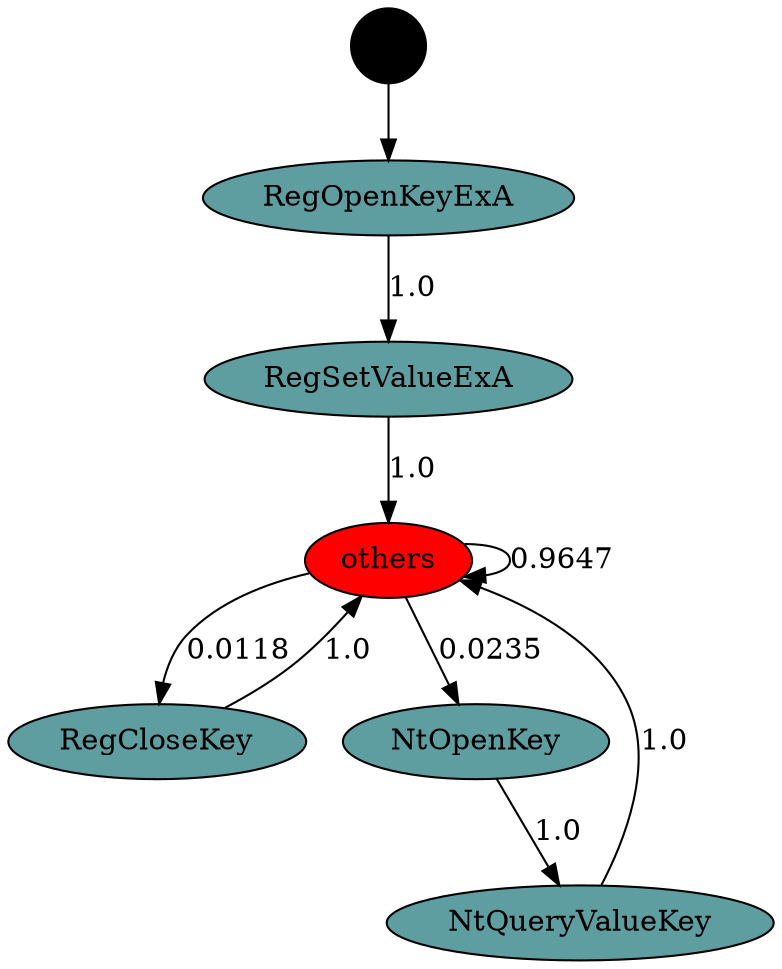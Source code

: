 digraph "./API_PER_CATEGORY/RegSetValueEx.exe_2788_Registry_API_per_Category_Transition_Matrix" {
	RegOpenKeyExA [label=RegOpenKeyExA fillcolor=cadetblue style=filled]
	RegSetValueExA [label=RegSetValueExA fillcolor=cadetblue style=filled]
	RegOpenKeyExA -> RegSetValueExA [label=1.0]
	Start [label="" fillcolor=black fontcolor=white shape=circle style=filled]
	Start -> RegOpenKeyExA
	RegSetValueExA [label=RegSetValueExA fillcolor=cadetblue style=filled]
	others [label=others fillcolor=red style=filled]
	RegSetValueExA -> others [label=1.0]
	others [label=others fillcolor=red style=filled]
	others [label=others fillcolor=red style=filled]
	others -> others [label=0.9647]
	others [label=others fillcolor=red style=filled]
	RegCloseKey [label=RegCloseKey fillcolor=cadetblue style=filled]
	others -> RegCloseKey [label=0.0118]
	others [label=others fillcolor=red style=filled]
	NtOpenKey [label=NtOpenKey fillcolor=cadetblue style=filled]
	others -> NtOpenKey [label=0.0235]
	RegCloseKey [label=RegCloseKey fillcolor=cadetblue style=filled]
	others [label=others fillcolor=red style=filled]
	RegCloseKey -> others [label=1.0]
	NtOpenKey [label=NtOpenKey fillcolor=cadetblue style=filled]
	NtQueryValueKey [label=NtQueryValueKey fillcolor=cadetblue style=filled]
	NtOpenKey -> NtQueryValueKey [label=1.0]
	NtQueryValueKey [label=NtQueryValueKey fillcolor=cadetblue style=filled]
	others [label=others fillcolor=red style=filled]
	NtQueryValueKey -> others [label=1.0]
}
